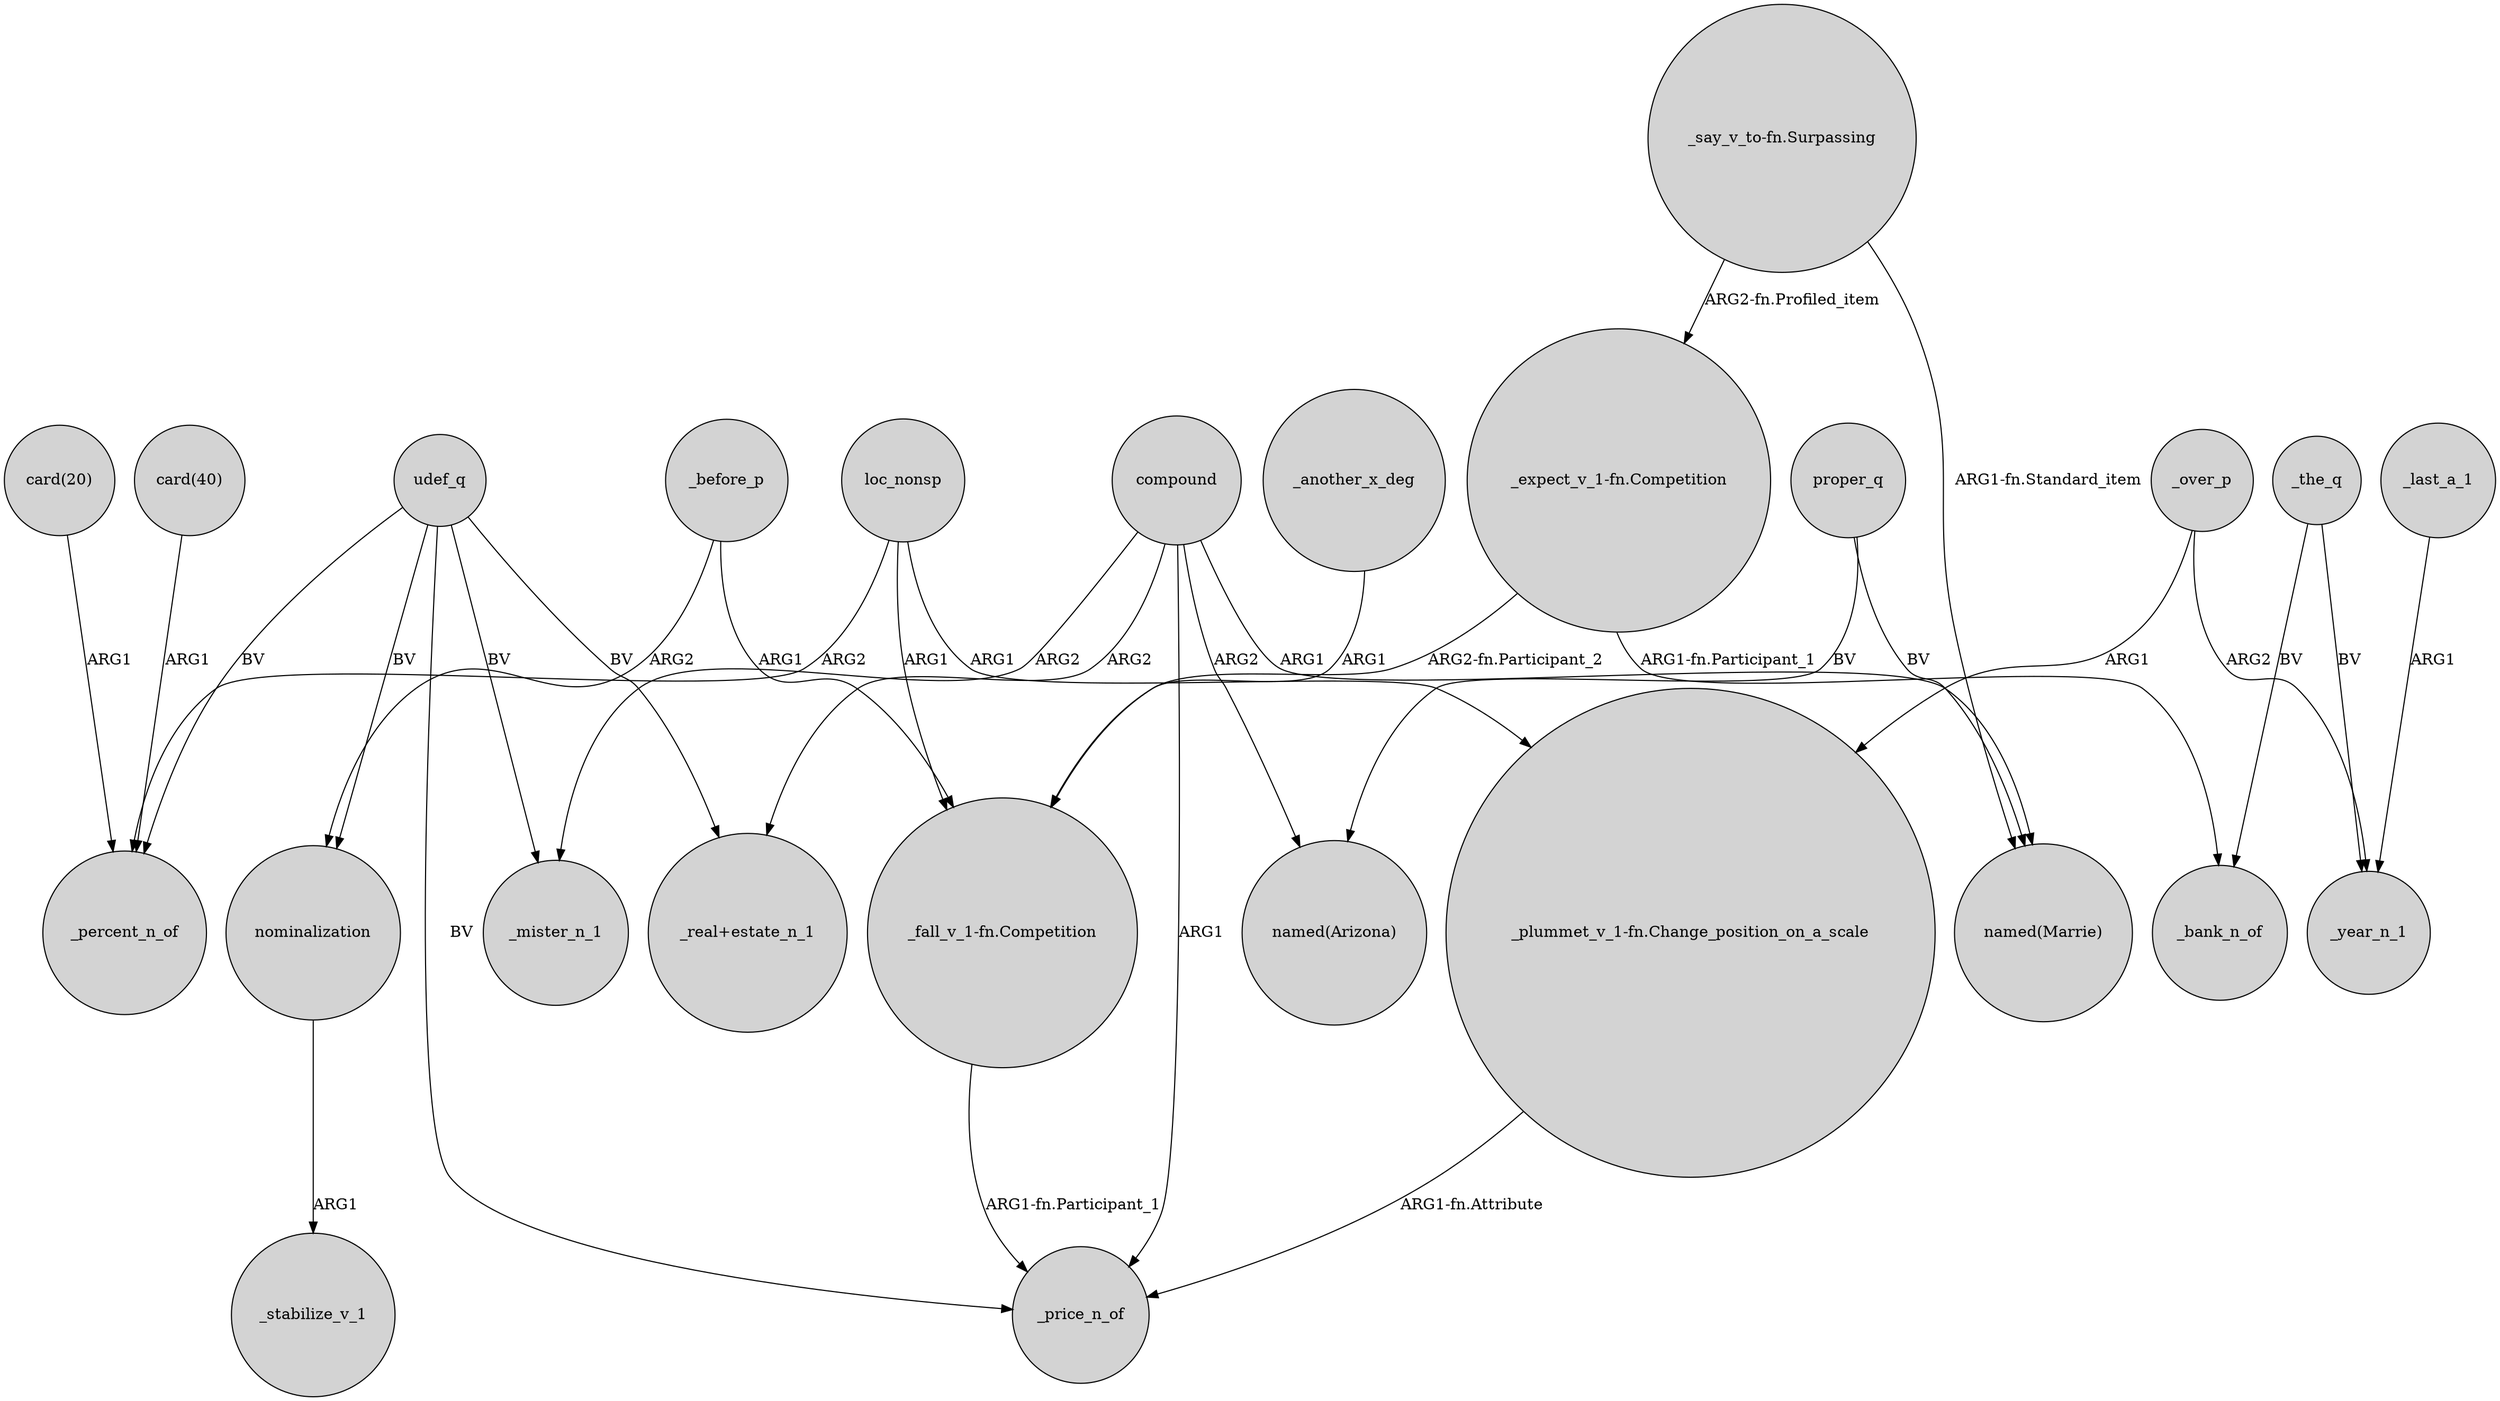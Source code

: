digraph {
	node [shape=circle style=filled]
	compound -> _mister_n_1 [label=ARG2]
	proper_q -> "named(Arizona)" [label=BV]
	_the_q -> _bank_n_of [label=BV]
	"card(20)" -> _percent_n_of [label=ARG1]
	_before_p -> nominalization [label=ARG2]
	udef_q -> _price_n_of [label=BV]
	loc_nonsp -> "_fall_v_1-fn.Competition" [label=ARG1]
	nominalization -> _stabilize_v_1 [label=ARG1]
	udef_q -> nominalization [label=BV]
	"card(40)" -> _percent_n_of [label=ARG1]
	compound -> "_real+estate_n_1" [label=ARG2]
	udef_q -> _mister_n_1 [label=BV]
	"_say_v_to-fn.Surpassing" -> "_expect_v_1-fn.Competition" [label="ARG2-fn.Profiled_item"]
	"_fall_v_1-fn.Competition" -> _price_n_of [label="ARG1-fn.Participant_1"]
	"_say_v_to-fn.Surpassing" -> "named(Marrie)" [label="ARG1-fn.Standard_item"]
	udef_q -> _percent_n_of [label=BV]
	_the_q -> _year_n_1 [label=BV]
	compound -> "named(Arizona)" [label=ARG2]
	_last_a_1 -> _year_n_1 [label=ARG1]
	compound -> "named(Marrie)" [label=ARG1]
	_another_x_deg -> "_fall_v_1-fn.Competition" [label=ARG1]
	loc_nonsp -> "_plummet_v_1-fn.Change_position_on_a_scale" [label=ARG1]
	_before_p -> "_fall_v_1-fn.Competition" [label=ARG1]
	_over_p -> _year_n_1 [label=ARG2]
	_over_p -> "_plummet_v_1-fn.Change_position_on_a_scale" [label=ARG1]
	"_expect_v_1-fn.Competition" -> "_fall_v_1-fn.Competition" [label="ARG2-fn.Participant_2"]
	udef_q -> "_real+estate_n_1" [label=BV]
	proper_q -> "named(Marrie)" [label=BV]
	"_plummet_v_1-fn.Change_position_on_a_scale" -> _price_n_of [label="ARG1-fn.Attribute"]
	compound -> _price_n_of [label=ARG1]
	"_expect_v_1-fn.Competition" -> _bank_n_of [label="ARG1-fn.Participant_1"]
	loc_nonsp -> _percent_n_of [label=ARG2]
}
